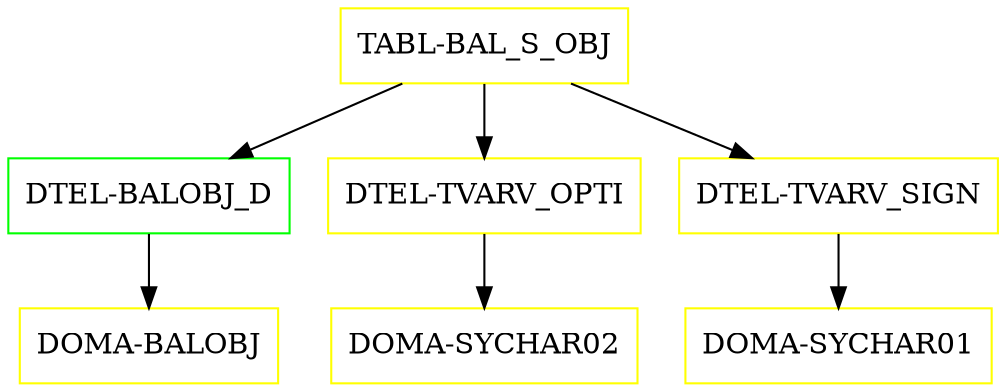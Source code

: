 digraph G {
  "TABL-BAL_S_OBJ" [shape=box,color=yellow];
  "DTEL-BALOBJ_D" [shape=box,color=green,URL="./DTEL_BALOBJ_D.html"];
  "DOMA-BALOBJ" [shape=box,color=yellow,URL="./DOMA_BALOBJ.html"];
  "DTEL-TVARV_OPTI" [shape=box,color=yellow,URL="./DTEL_TVARV_OPTI.html"];
  "DOMA-SYCHAR02" [shape=box,color=yellow,URL="./DOMA_SYCHAR02.html"];
  "DTEL-TVARV_SIGN" [shape=box,color=yellow,URL="./DTEL_TVARV_SIGN.html"];
  "DOMA-SYCHAR01" [shape=box,color=yellow,URL="./DOMA_SYCHAR01.html"];
  "TABL-BAL_S_OBJ" -> "DTEL-TVARV_SIGN";
  "TABL-BAL_S_OBJ" -> "DTEL-TVARV_OPTI";
  "TABL-BAL_S_OBJ" -> "DTEL-BALOBJ_D";
  "DTEL-BALOBJ_D" -> "DOMA-BALOBJ";
  "DTEL-TVARV_OPTI" -> "DOMA-SYCHAR02";
  "DTEL-TVARV_SIGN" -> "DOMA-SYCHAR01";
}
